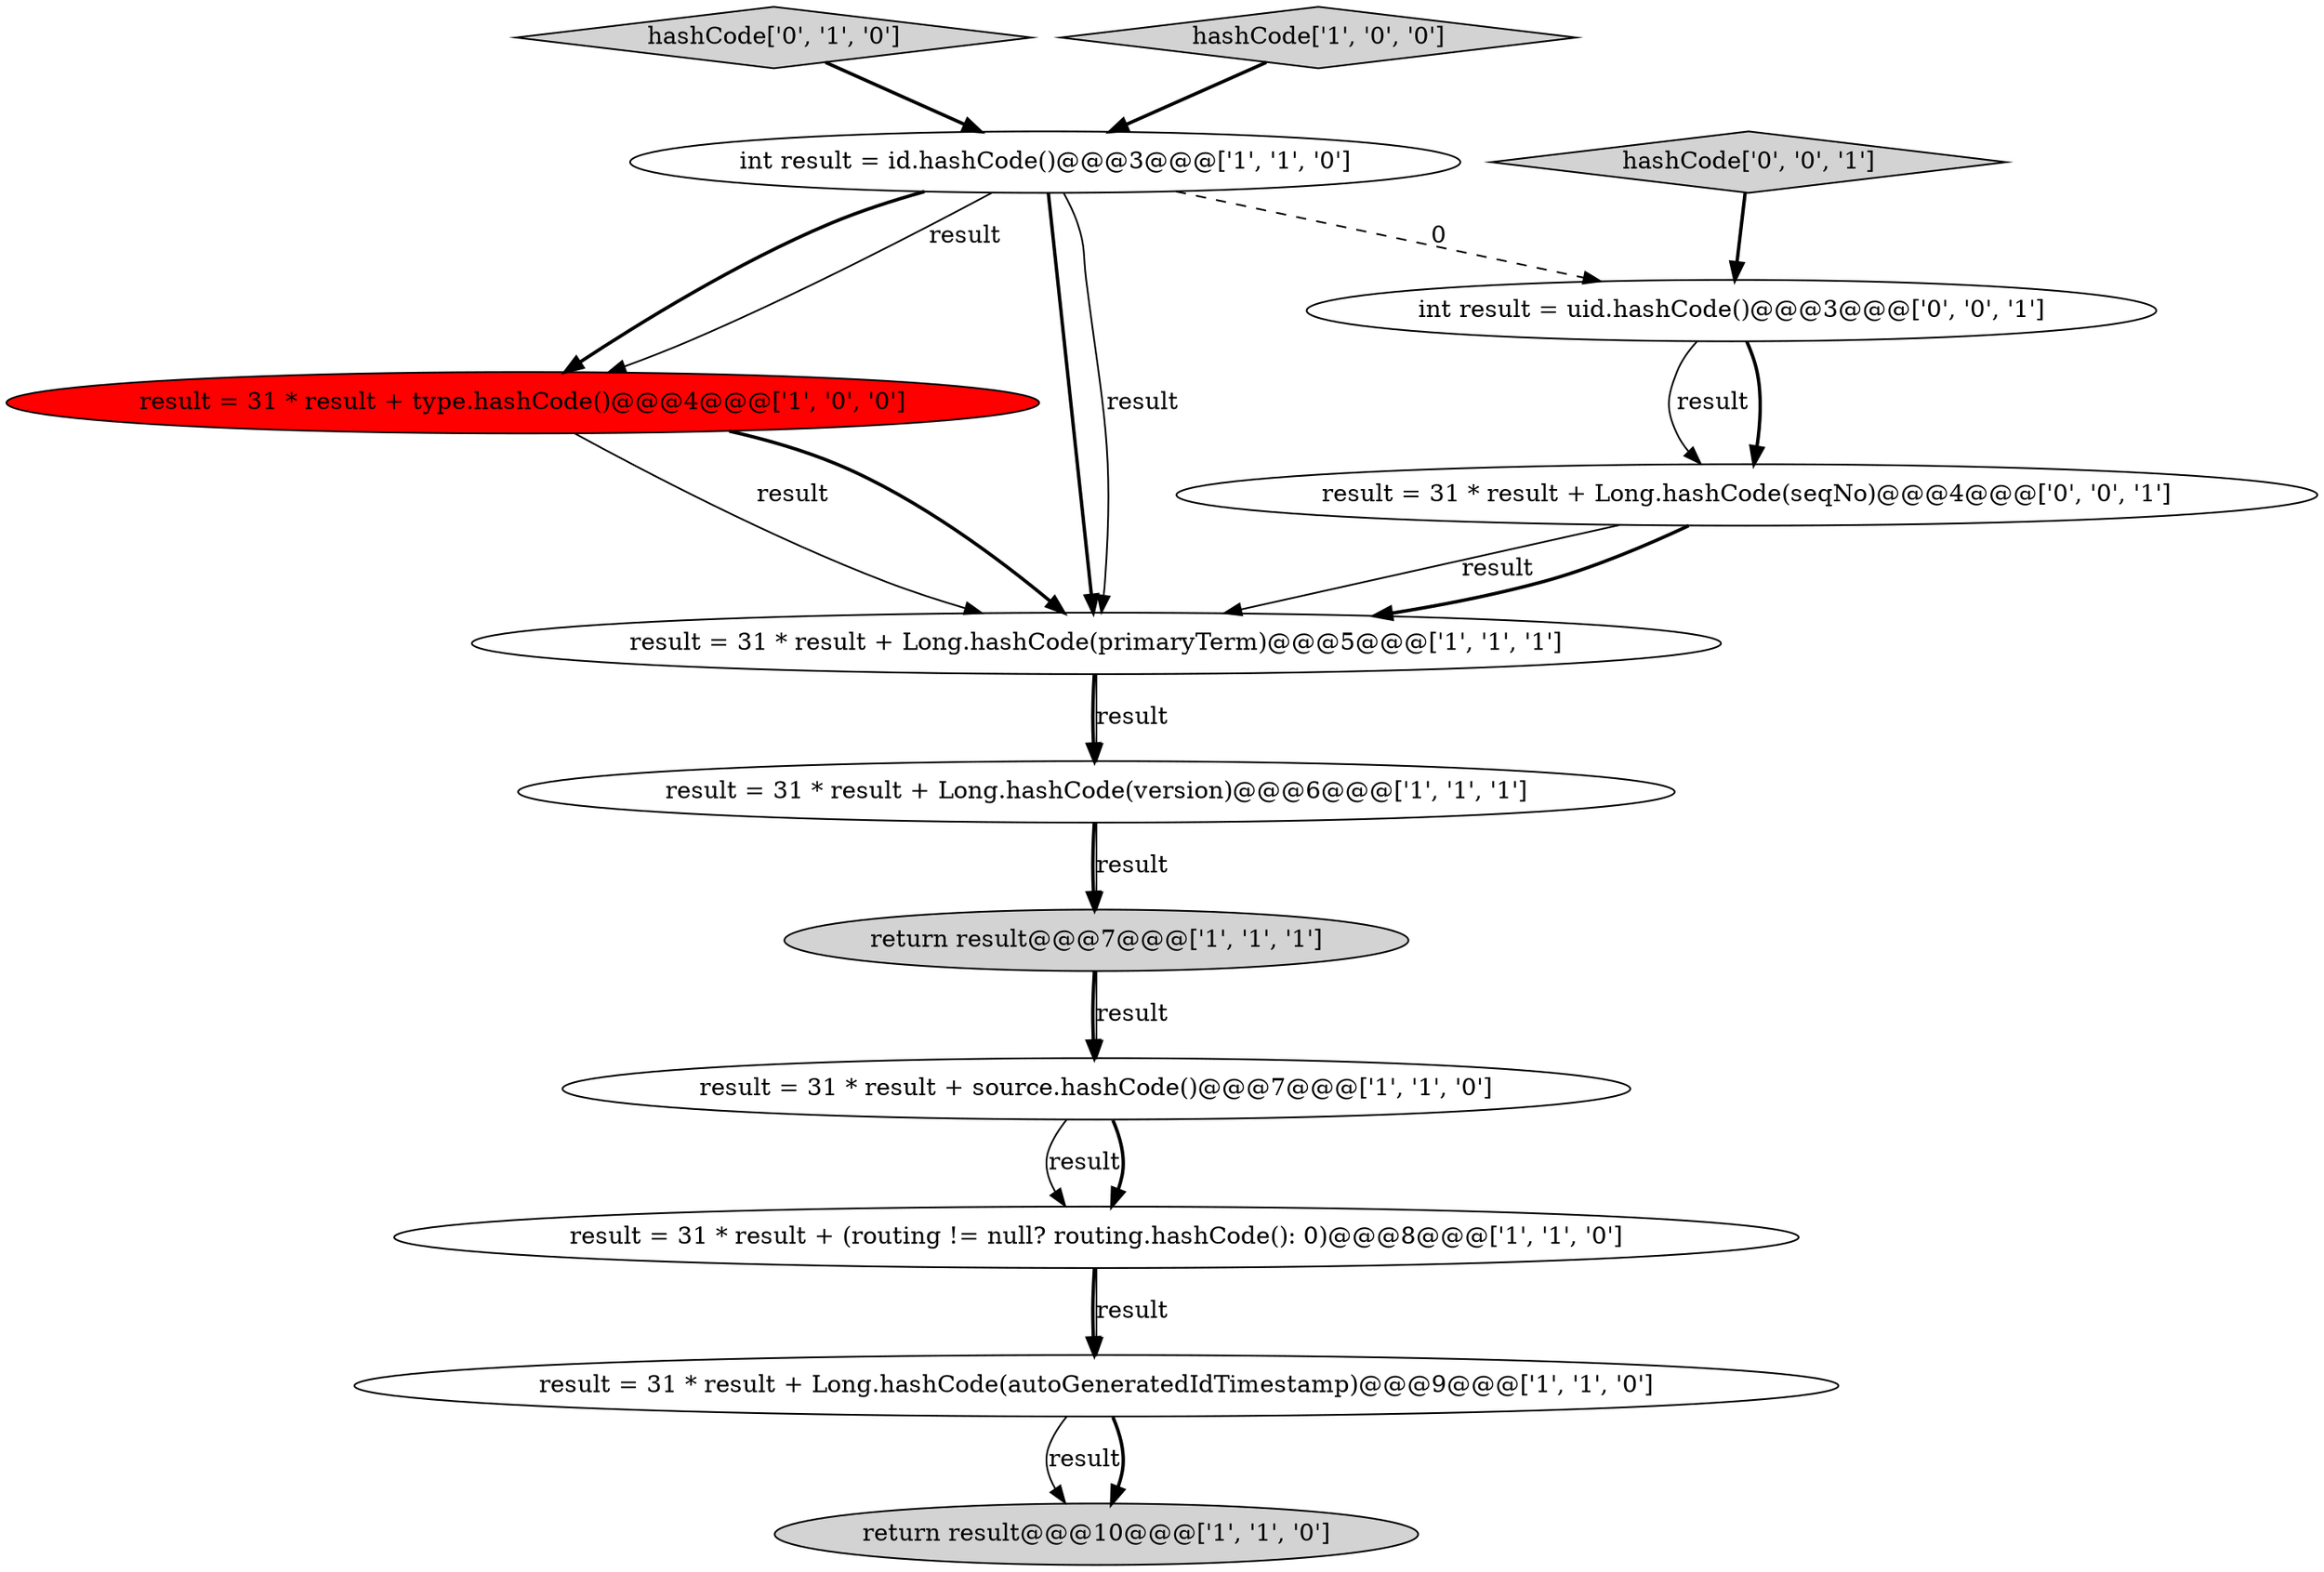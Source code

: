 digraph {
12 [style = filled, label = "int result = uid.hashCode()@@@3@@@['0', '0', '1']", fillcolor = white, shape = ellipse image = "AAA0AAABBB3BBB"];
9 [style = filled, label = "result = 31 * result + type.hashCode()@@@4@@@['1', '0', '0']", fillcolor = red, shape = ellipse image = "AAA1AAABBB1BBB"];
13 [style = filled, label = "result = 31 * result + Long.hashCode(seqNo)@@@4@@@['0', '0', '1']", fillcolor = white, shape = ellipse image = "AAA0AAABBB3BBB"];
1 [style = filled, label = "result = 31 * result + Long.hashCode(primaryTerm)@@@5@@@['1', '1', '1']", fillcolor = white, shape = ellipse image = "AAA0AAABBB1BBB"];
5 [style = filled, label = "result = 31 * result + source.hashCode()@@@7@@@['1', '1', '0']", fillcolor = white, shape = ellipse image = "AAA0AAABBB1BBB"];
10 [style = filled, label = "hashCode['0', '1', '0']", fillcolor = lightgray, shape = diamond image = "AAA0AAABBB2BBB"];
4 [style = filled, label = "return result@@@10@@@['1', '1', '0']", fillcolor = lightgray, shape = ellipse image = "AAA0AAABBB1BBB"];
0 [style = filled, label = "hashCode['1', '0', '0']", fillcolor = lightgray, shape = diamond image = "AAA0AAABBB1BBB"];
6 [style = filled, label = "result = 31 * result + (routing != null? routing.hashCode(): 0)@@@8@@@['1', '1', '0']", fillcolor = white, shape = ellipse image = "AAA0AAABBB1BBB"];
11 [style = filled, label = "hashCode['0', '0', '1']", fillcolor = lightgray, shape = diamond image = "AAA0AAABBB3BBB"];
3 [style = filled, label = "return result@@@7@@@['1', '1', '1']", fillcolor = lightgray, shape = ellipse image = "AAA0AAABBB1BBB"];
2 [style = filled, label = "result = 31 * result + Long.hashCode(autoGeneratedIdTimestamp)@@@9@@@['1', '1', '0']", fillcolor = white, shape = ellipse image = "AAA0AAABBB1BBB"];
8 [style = filled, label = "result = 31 * result + Long.hashCode(version)@@@6@@@['1', '1', '1']", fillcolor = white, shape = ellipse image = "AAA0AAABBB1BBB"];
7 [style = filled, label = "int result = id.hashCode()@@@3@@@['1', '1', '0']", fillcolor = white, shape = ellipse image = "AAA0AAABBB1BBB"];
7->1 [style = bold, label=""];
1->8 [style = bold, label=""];
2->4 [style = solid, label="result"];
5->6 [style = solid, label="result"];
8->3 [style = bold, label=""];
13->1 [style = solid, label="result"];
1->8 [style = solid, label="result"];
11->12 [style = bold, label=""];
2->4 [style = bold, label=""];
10->7 [style = bold, label=""];
13->1 [style = bold, label=""];
0->7 [style = bold, label=""];
6->2 [style = bold, label=""];
7->9 [style = bold, label=""];
12->13 [style = bold, label=""];
3->5 [style = bold, label=""];
5->6 [style = bold, label=""];
12->13 [style = solid, label="result"];
7->9 [style = solid, label="result"];
7->12 [style = dashed, label="0"];
9->1 [style = solid, label="result"];
8->3 [style = solid, label="result"];
9->1 [style = bold, label=""];
6->2 [style = solid, label="result"];
3->5 [style = solid, label="result"];
7->1 [style = solid, label="result"];
}
